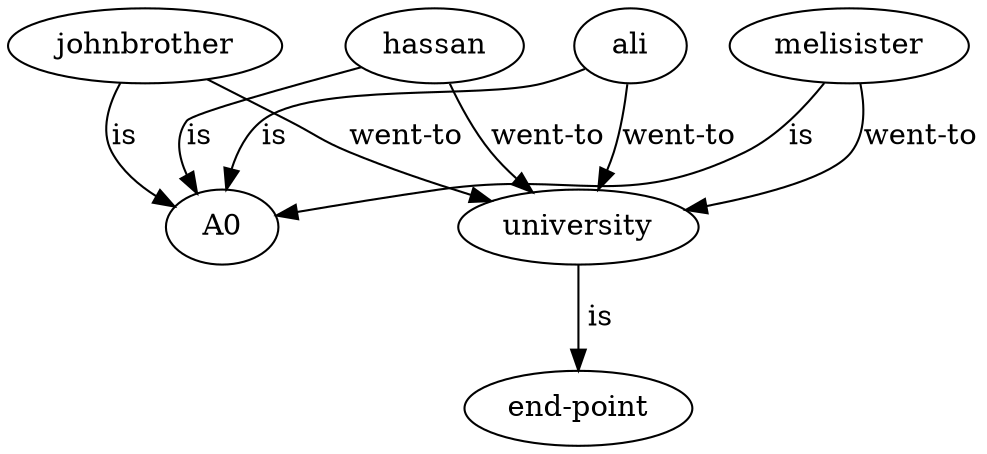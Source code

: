 digraph sample {
"ali" -> "A0" [ label = "is" ];
"hassan" -> "A0" [ label = "is" ];
"johnbrother" -> "A0" [ label = "is" ];
"melisister" -> "A0" [ label = "is" ];
"university" -> "end-point" [ label = " is " ];
"ali" -> "university" [ label = "went-to" ];
"hassan" -> "university" [ label = "went-to" ];
"johnbrother" -> "university" [ label = "went-to" ];
"melisister" -> "university" [ label = "went-to" ];
}
digraph sample {
"ali" -> "entity-in-motion-/-'comer'" [ label = "is" ];
"hassan" -> "entity-in-motion-/-'comer'" [ label = "is" ];
"johnbrother" -> "entity-in-motion-/-'comer'" [ label = "is" ];
"melisister" -> "entity-in-motion-/-'comer'" [ label = "is" ];
"back" -> "DIR" [ label = "is" ];
"together" -> "DIR" [ label = "is" ];
"4Apr2010" -> "MNR" [ label = "is" ];
"ali" -> "together" [ label = "came-moreDetail" ];
"ali" -> "4Apr2010" [ label = "came-on" ];
"hassan" -> "together" [ label = "came-moreDetail" ];
"hassan" -> "4Apr2010" [ label = "came-on" ];
"johnbrother" -> "together" [ label = "came-moreDetail" ];
"johnbrother" -> "4Apr2010" [ label = "came-on" ];
"melisister" -> "together" [ label = "came-moreDetail" ];
"melisister" -> "4Apr2010" [ label = "came-on" ];
}
